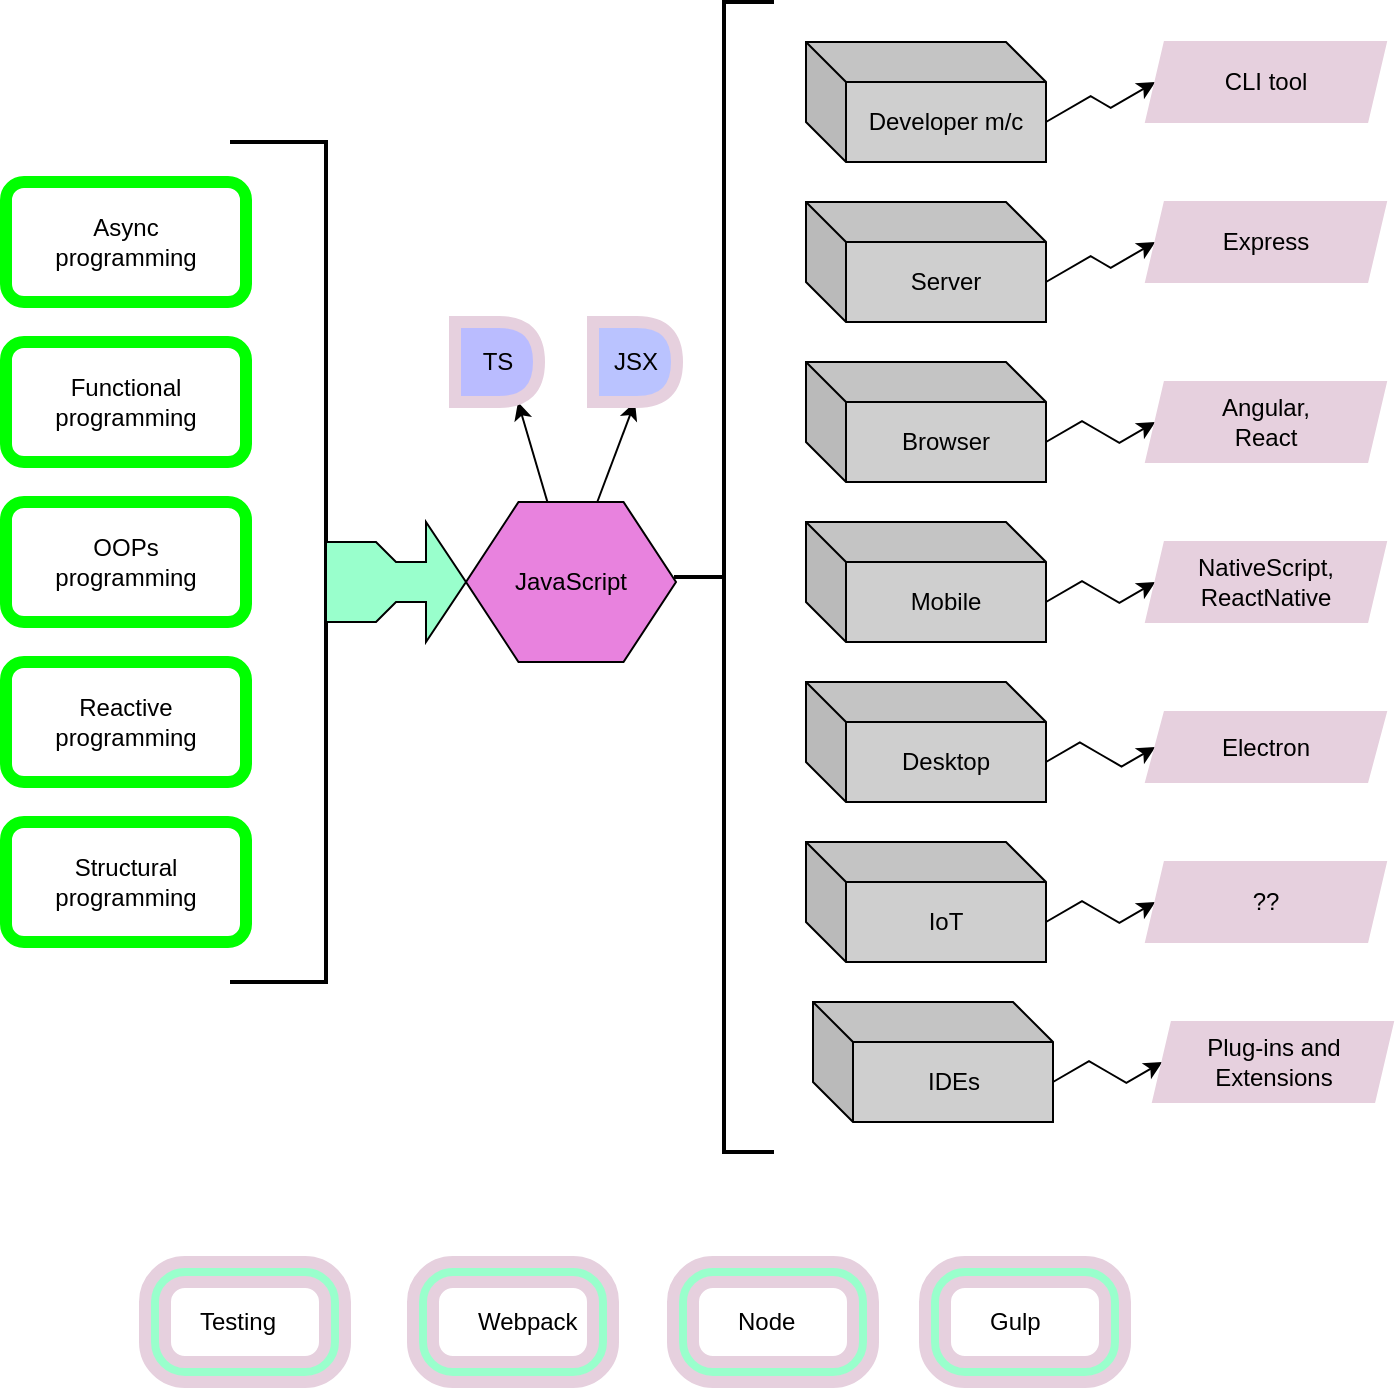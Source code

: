 <mxfile version="11.3.0" type="device" pages="3"><diagram id="DusRjmgoHdlHyNOofOtY" name="JS for all platform"><mxGraphModel dx="838" dy="480" grid="1" gridSize="10" guides="1" tooltips="1" connect="1" arrows="1" fold="1" page="1" pageScale="1" pageWidth="850" pageHeight="1100" math="0" shadow="0"><root><mxCell id="0"/><mxCell id="1" parent="0"/><mxCell id="9_siBgVHZFIM0kLy6DZ4-1" style="edgeStyle=none;rounded=0;orthogonalLoop=1;jettySize=auto;html=1;entryX=0.75;entryY=1;entryDx=0;entryDy=0;" parent="1" source="9_siBgVHZFIM0kLy6DZ4-3" target="9_siBgVHZFIM0kLy6DZ4-34" edge="1"><mxGeometry relative="1" as="geometry"/></mxCell><mxCell id="9_siBgVHZFIM0kLy6DZ4-2" style="edgeStyle=none;rounded=0;orthogonalLoop=1;jettySize=auto;html=1;exitX=0.625;exitY=0;exitDx=0;exitDy=0;entryX=0.5;entryY=1;entryDx=0;entryDy=0;" parent="1" source="9_siBgVHZFIM0kLy6DZ4-3" target="9_siBgVHZFIM0kLy6DZ4-35" edge="1"><mxGeometry relative="1" as="geometry"/></mxCell><mxCell id="9_siBgVHZFIM0kLy6DZ4-3" value="JavaScript" style="shape=hexagon;perimeter=hexagonPerimeter2;whiteSpace=wrap;html=1;fillColor=#E882DE;" parent="1" vertex="1"><mxGeometry x="270" y="340" width="105" height="80" as="geometry"/></mxCell><mxCell id="9_siBgVHZFIM0kLy6DZ4-4" value="Functional programming" style="rounded=1;whiteSpace=wrap;html=1;strokeColor=#00FF00;strokeWidth=6;" parent="1" vertex="1"><mxGeometry x="40" y="260" width="120" height="60" as="geometry"/></mxCell><mxCell id="9_siBgVHZFIM0kLy6DZ4-5" value="Structural&lt;br&gt;programming" style="rounded=1;whiteSpace=wrap;html=1;strokeColor=#00FF00;strokeWidth=6;" parent="1" vertex="1"><mxGeometry x="40" y="500" width="120" height="60" as="geometry"/></mxCell><mxCell id="9_siBgVHZFIM0kLy6DZ4-6" value="Reactive&lt;br&gt;programming" style="rounded=1;whiteSpace=wrap;html=1;strokeColor=#00FF00;strokeWidth=6;" parent="1" vertex="1"><mxGeometry x="40" y="420" width="120" height="60" as="geometry"/></mxCell><mxCell id="9_siBgVHZFIM0kLy6DZ4-7" value="OOPs&lt;br&gt;programming" style="rounded=1;whiteSpace=wrap;html=1;strokeColor=#00FF00;strokeWidth=6;" parent="1" vertex="1"><mxGeometry x="40" y="340" width="120" height="60" as="geometry"/></mxCell><mxCell id="9_siBgVHZFIM0kLy6DZ4-8" style="edgeStyle=isometricEdgeStyle;rounded=0;orthogonalLoop=1;jettySize=auto;html=1;exitX=0;exitY=0;exitDx=120;exitDy=40;exitPerimeter=0;entryX=0;entryY=0.5;entryDx=0;entryDy=0;" parent="1" source="9_siBgVHZFIM0kLy6DZ4-9" target="9_siBgVHZFIM0kLy6DZ4-22" edge="1"><mxGeometry relative="1" as="geometry"/></mxCell><mxCell id="9_siBgVHZFIM0kLy6DZ4-9" value="Server" style="shape=cube;whiteSpace=wrap;html=1;boundedLbl=1;backgroundOutline=1;darkOpacity=0.05;darkOpacity2=0.1;fillColor=#CFCFCF;" parent="1" vertex="1"><mxGeometry x="440" y="190" width="120" height="60" as="geometry"/></mxCell><mxCell id="9_siBgVHZFIM0kLy6DZ4-10" style="edgeStyle=isometricEdgeStyle;rounded=0;orthogonalLoop=1;jettySize=auto;html=1;exitX=0;exitY=0;exitDx=120;exitDy=40;exitPerimeter=0;entryX=0;entryY=0.5;entryDx=0;entryDy=0;" parent="1" source="9_siBgVHZFIM0kLy6DZ4-11" target="9_siBgVHZFIM0kLy6DZ4-21" edge="1"><mxGeometry relative="1" as="geometry"/></mxCell><mxCell id="9_siBgVHZFIM0kLy6DZ4-11" value="Mobile" style="shape=cube;whiteSpace=wrap;html=1;boundedLbl=1;backgroundOutline=1;darkOpacity=0.05;darkOpacity2=0.1;fillColor=#CFCFCF;" parent="1" vertex="1"><mxGeometry x="440" y="350" width="120" height="60" as="geometry"/></mxCell><mxCell id="9_siBgVHZFIM0kLy6DZ4-12" style="edgeStyle=isometricEdgeStyle;rounded=0;orthogonalLoop=1;jettySize=auto;html=1;exitX=0;exitY=0;exitDx=120;exitDy=40;exitPerimeter=0;entryX=0;entryY=0.5;entryDx=0;entryDy=0;" parent="1" source="9_siBgVHZFIM0kLy6DZ4-13" target="9_siBgVHZFIM0kLy6DZ4-18" edge="1"><mxGeometry relative="1" as="geometry"/></mxCell><mxCell id="9_siBgVHZFIM0kLy6DZ4-13" value="Browser" style="shape=cube;whiteSpace=wrap;html=1;boundedLbl=1;backgroundOutline=1;darkOpacity=0.05;darkOpacity2=0.1;fillColor=#CFCFCF;" parent="1" vertex="1"><mxGeometry x="440" y="270" width="120" height="60" as="geometry"/></mxCell><mxCell id="9_siBgVHZFIM0kLy6DZ4-14" style="edgeStyle=isometricEdgeStyle;rounded=0;orthogonalLoop=1;jettySize=auto;html=1;exitX=0;exitY=0;exitDx=120;exitDy=40;exitPerimeter=0;entryX=0;entryY=0.5;entryDx=0;entryDy=0;" parent="1" source="9_siBgVHZFIM0kLy6DZ4-15" target="9_siBgVHZFIM0kLy6DZ4-20" edge="1"><mxGeometry relative="1" as="geometry"/></mxCell><mxCell id="9_siBgVHZFIM0kLy6DZ4-15" value="Desktop" style="shape=cube;whiteSpace=wrap;html=1;boundedLbl=1;backgroundOutline=1;darkOpacity=0.05;darkOpacity2=0.1;fillColor=#CFCFCF;" parent="1" vertex="1"><mxGeometry x="440" y="430" width="120" height="60" as="geometry"/></mxCell><mxCell id="9_siBgVHZFIM0kLy6DZ4-16" style="edgeStyle=isometricEdgeStyle;rounded=0;orthogonalLoop=1;jettySize=auto;html=1;exitX=0;exitY=0;exitDx=120;exitDy=40;exitPerimeter=0;entryX=0;entryY=0.5;entryDx=0;entryDy=0;" parent="1" source="9_siBgVHZFIM0kLy6DZ4-17" target="9_siBgVHZFIM0kLy6DZ4-19" edge="1"><mxGeometry relative="1" as="geometry"/></mxCell><mxCell id="9_siBgVHZFIM0kLy6DZ4-17" value="IoT" style="shape=cube;whiteSpace=wrap;html=1;boundedLbl=1;backgroundOutline=1;darkOpacity=0.05;darkOpacity2=0.1;fillColor=#CFCFCF;" parent="1" vertex="1"><mxGeometry x="440" y="510" width="120" height="60" as="geometry"/></mxCell><mxCell id="9_siBgVHZFIM0kLy6DZ4-18" value="Angular,&lt;br&gt;React" style="shape=parallelogram;perimeter=parallelogramPerimeter;whiteSpace=wrap;html=1;size=0.078;strokeColor=#E6D0DE;fillColor=#E6D0DE;" parent="1" vertex="1"><mxGeometry x="610" y="280" width="120" height="40" as="geometry"/></mxCell><mxCell id="9_siBgVHZFIM0kLy6DZ4-19" value="??" style="shape=parallelogram;perimeter=parallelogramPerimeter;whiteSpace=wrap;html=1;size=0.078;strokeColor=#E6D0DE;fillColor=#E6D0DE;" parent="1" vertex="1"><mxGeometry x="610" y="520" width="120" height="40" as="geometry"/></mxCell><mxCell id="9_siBgVHZFIM0kLy6DZ4-20" value="Electron" style="shape=parallelogram;perimeter=parallelogramPerimeter;whiteSpace=wrap;html=1;size=0.078;strokeColor=#E6D0DE;fillColor=#E6D0DE;" parent="1" vertex="1"><mxGeometry x="610" y="445" width="120" height="35" as="geometry"/></mxCell><mxCell id="9_siBgVHZFIM0kLy6DZ4-21" value="NativeScript,&lt;br&gt;ReactNative" style="shape=parallelogram;perimeter=parallelogramPerimeter;whiteSpace=wrap;html=1;size=0.078;strokeColor=#E6D0DE;fillColor=#E6D0DE;" parent="1" vertex="1"><mxGeometry x="610" y="360" width="120" height="40" as="geometry"/></mxCell><mxCell id="9_siBgVHZFIM0kLy6DZ4-22" value="Express" style="shape=parallelogram;perimeter=parallelogramPerimeter;whiteSpace=wrap;html=1;size=0.078;strokeColor=#E6D0DE;fillColor=#E6D0DE;" parent="1" vertex="1"><mxGeometry x="610" y="190" width="120" height="40" as="geometry"/></mxCell><mxCell id="9_siBgVHZFIM0kLy6DZ4-23" value="" style="strokeWidth=2;html=1;shape=mxgraph.flowchart.annotation_2;align=left;labelPosition=right;pointerEvents=1;" parent="1" vertex="1"><mxGeometry x="374" y="90" width="50" height="575" as="geometry"/></mxCell><mxCell id="9_siBgVHZFIM0kLy6DZ4-24" value="" style="strokeWidth=2;html=1;shape=mxgraph.flowchart.annotation_1;align=left;pointerEvents=1;rotation=180;" parent="1" vertex="1"><mxGeometry x="152" y="160" width="48" height="420" as="geometry"/></mxCell><mxCell id="9_siBgVHZFIM0kLy6DZ4-25" value="" style="html=1;shadow=0;dashed=0;align=center;verticalAlign=middle;shape=mxgraph.arrows2.tailedArrow;dy1=10;dx1=20;notch=0;arrowHead=20;dx2=25;dy2=30;fillColor=#99FFCC;" parent="1" vertex="1"><mxGeometry x="200" y="370" width="70" height="20" as="geometry"/></mxCell><mxCell id="9_siBgVHZFIM0kLy6DZ4-26" value="" style="verticalLabelPosition=bottom;verticalAlign=top;html=1;shape=mxgraph.basic.rounded_frame;dx=10;strokeColor=#E6D0DE;strokeWidth=6;fillColor=#99FFCC;" parent="1" vertex="1"><mxGeometry x="373.5" y="720" width="100" height="60" as="geometry"/></mxCell><mxCell id="9_siBgVHZFIM0kLy6DZ4-27" value="Node" style="text;html=1;resizable=0;points=[];autosize=1;align=left;verticalAlign=top;spacingTop=-4;" parent="1" vertex="1"><mxGeometry x="403.5" y="740" width="40" height="20" as="geometry"/></mxCell><mxCell id="9_siBgVHZFIM0kLy6DZ4-28" value="" style="verticalLabelPosition=bottom;verticalAlign=top;html=1;shape=mxgraph.basic.rounded_frame;dx=10;strokeColor=#E6D0DE;strokeWidth=6;fillColor=#99FFCC;" parent="1" vertex="1"><mxGeometry x="109.5" y="720" width="100" height="60" as="geometry"/></mxCell><mxCell id="9_siBgVHZFIM0kLy6DZ4-29" value="Webpack" style="text;html=1;resizable=0;points=[];autosize=1;align=left;verticalAlign=top;spacingTop=-4;" parent="1" vertex="1"><mxGeometry x="273.5" y="740" width="70" height="20" as="geometry"/></mxCell><mxCell id="9_siBgVHZFIM0kLy6DZ4-30" value="" style="verticalLabelPosition=bottom;verticalAlign=top;html=1;shape=mxgraph.basic.rounded_frame;dx=10;strokeColor=#E6D0DE;strokeWidth=6;fillColor=#99FFCC;" parent="1" vertex="1"><mxGeometry x="243.5" y="720" width="100" height="60" as="geometry"/></mxCell><mxCell id="9_siBgVHZFIM0kLy6DZ4-31" value="Testing" style="text;html=1;resizable=0;points=[];autosize=1;align=left;verticalAlign=top;spacingTop=-4;" parent="1" vertex="1"><mxGeometry x="134.5" y="740" width="50" height="20" as="geometry"/></mxCell><mxCell id="9_siBgVHZFIM0kLy6DZ4-32" value="" style="verticalLabelPosition=bottom;verticalAlign=top;html=1;shape=mxgraph.basic.rounded_frame;dx=10;strokeColor=#E6D0DE;strokeWidth=6;fillColor=#99FFCC;" parent="1" vertex="1"><mxGeometry x="499.5" y="720" width="100" height="60" as="geometry"/></mxCell><mxCell id="9_siBgVHZFIM0kLy6DZ4-33" value="Gulp" style="text;html=1;resizable=0;points=[];autosize=1;align=left;verticalAlign=top;spacingTop=-4;" parent="1" vertex="1"><mxGeometry x="529.5" y="740" width="40" height="20" as="geometry"/></mxCell><mxCell id="9_siBgVHZFIM0kLy6DZ4-34" value="TS" style="shape=delay;whiteSpace=wrap;html=1;strokeColor=#E6D0DE;strokeWidth=6;fillColor=#BABCFF;" parent="1" vertex="1"><mxGeometry x="264.5" y="250" width="42" height="40" as="geometry"/></mxCell><mxCell id="9_siBgVHZFIM0kLy6DZ4-35" value="JSX" style="shape=delay;whiteSpace=wrap;html=1;strokeColor=#E6D0DE;strokeWidth=6;fillColor=#BAC3FF;" parent="1" vertex="1"><mxGeometry x="333.5" y="250" width="42" height="40" as="geometry"/></mxCell><mxCell id="9_siBgVHZFIM0kLy6DZ4-36" value="Async&lt;br&gt;programming" style="rounded=1;whiteSpace=wrap;html=1;strokeColor=#00FF00;strokeWidth=6;" parent="1" vertex="1"><mxGeometry x="40" y="180" width="120" height="60" as="geometry"/></mxCell><mxCell id="BOm7M_aU50nYn2-2ifcy-2" style="edgeStyle=isometricEdgeStyle;rounded=0;orthogonalLoop=1;jettySize=auto;html=1;exitX=0;exitY=0;exitDx=120;exitDy=40;exitPerimeter=0;entryX=0;entryY=0.5;entryDx=0;entryDy=0;" parent="1" source="BOm7M_aU50nYn2-2ifcy-3" target="BOm7M_aU50nYn2-2ifcy-4" edge="1"><mxGeometry relative="1" as="geometry"/></mxCell><mxCell id="BOm7M_aU50nYn2-2ifcy-3" value="IDEs" style="shape=cube;whiteSpace=wrap;html=1;boundedLbl=1;backgroundOutline=1;darkOpacity=0.05;darkOpacity2=0.1;fillColor=#CFCFCF;" parent="1" vertex="1"><mxGeometry x="443.5" y="590" width="120" height="60" as="geometry"/></mxCell><mxCell id="BOm7M_aU50nYn2-2ifcy-4" value="Plug-ins and Extensions" style="shape=parallelogram;perimeter=parallelogramPerimeter;whiteSpace=wrap;html=1;size=0.078;strokeColor=#E6D0DE;fillColor=#E6D0DE;" parent="1" vertex="1"><mxGeometry x="613.5" y="600" width="120" height="40" as="geometry"/></mxCell><mxCell id="BOm7M_aU50nYn2-2ifcy-7" style="edgeStyle=isometricEdgeStyle;rounded=0;orthogonalLoop=1;jettySize=auto;html=1;exitX=0;exitY=0;exitDx=120;exitDy=40;exitPerimeter=0;entryX=0;entryY=0.5;entryDx=0;entryDy=0;" parent="1" source="BOm7M_aU50nYn2-2ifcy-8" target="BOm7M_aU50nYn2-2ifcy-9" edge="1"><mxGeometry relative="1" as="geometry"/></mxCell><mxCell id="BOm7M_aU50nYn2-2ifcy-8" value="Developer m/c" style="shape=cube;whiteSpace=wrap;html=1;boundedLbl=1;backgroundOutline=1;darkOpacity=0.05;darkOpacity2=0.1;fillColor=#CFCFCF;" parent="1" vertex="1"><mxGeometry x="440" y="110" width="120" height="60" as="geometry"/></mxCell><mxCell id="BOm7M_aU50nYn2-2ifcy-9" value="CLI tool" style="shape=parallelogram;perimeter=parallelogramPerimeter;whiteSpace=wrap;html=1;size=0.078;strokeColor=#E6D0DE;fillColor=#E6D0DE;" parent="1" vertex="1"><mxGeometry x="610" y="110" width="120" height="40" as="geometry"/></mxCell></root></mxGraphModel></diagram><diagram id="67aePVSCT5Ge0x_mhX8n" name="JS Module loader"><mxGraphModel dx="838" dy="480" grid="1" gridSize="10" guides="1" tooltips="1" connect="1" arrows="1" fold="1" page="1" pageScale="1" pageWidth="850" pageHeight="1100" math="0" shadow="0"><root><mxCell id="GvAlO5dBdlVxstT28jeT-0"/><mxCell id="GvAlO5dBdlVxstT28jeT-1" parent="GvAlO5dBdlVxstT28jeT-0"/><mxCell id="GvAlO5dBdlVxstT28jeT-2" value="SystemJS" style="rounded=0;whiteSpace=wrap;html=1;strokeWidth=3;strokeColor=#663DEB;" vertex="1" parent="GvAlO5dBdlVxstT28jeT-1"><mxGeometry x="340" y="170" width="120" height="60" as="geometry"/></mxCell><mxCell id="GvAlO5dBdlVxstT28jeT-3" value="ES Module Loader" style="rounded=0;whiteSpace=wrap;html=1;strokeWidth=3;strokeColor=#663DEB;" vertex="1" parent="GvAlO5dBdlVxstT28jeT-1"><mxGeometry x="500" y="170" width="120" height="60" as="geometry"/></mxCell><mxCell id="GvAlO5dBdlVxstT28jeT-4" value="RequireJS" style="rounded=0;whiteSpace=wrap;html=1;strokeWidth=3;strokeColor=#663DEB;" vertex="1" parent="GvAlO5dBdlVxstT28jeT-1"><mxGeometry x="190" y="170" width="120" height="60" as="geometry"/></mxCell><mxCell id="GvAlO5dBdlVxstT28jeT-5" style="edgeStyle=orthogonalEdgeStyle;rounded=0;orthogonalLoop=1;jettySize=auto;html=1;entryX=0.558;entryY=1.017;entryDx=0;entryDy=0;entryPerimeter=0;" edge="1" parent="GvAlO5dBdlVxstT28jeT-1" source="GvAlO5dBdlVxstT28jeT-12" target="GvAlO5dBdlVxstT28jeT-4"><mxGeometry relative="1" as="geometry"/></mxCell><mxCell id="GvAlO5dBdlVxstT28jeT-6" style="edgeStyle=orthogonalEdgeStyle;rounded=0;orthogonalLoop=1;jettySize=auto;html=1;entryX=0.5;entryY=1;entryDx=0;entryDy=0;" edge="1" parent="GvAlO5dBdlVxstT28jeT-1" source="GvAlO5dBdlVxstT28jeT-12" target="GvAlO5dBdlVxstT28jeT-3"><mxGeometry relative="1" as="geometry"/></mxCell><mxCell id="GvAlO5dBdlVxstT28jeT-7" style="edgeStyle=orthogonalEdgeStyle;rounded=0;orthogonalLoop=1;jettySize=auto;html=1;entryX=0.5;entryY=1;entryDx=0;entryDy=0;" edge="1" parent="GvAlO5dBdlVxstT28jeT-1" source="GvAlO5dBdlVxstT28jeT-12" target="GvAlO5dBdlVxstT28jeT-2"><mxGeometry relative="1" as="geometry"/></mxCell><mxCell id="GvAlO5dBdlVxstT28jeT-8" style="edgeStyle=orthogonalEdgeStyle;rounded=0;orthogonalLoop=1;jettySize=auto;html=1;" edge="1" parent="GvAlO5dBdlVxstT28jeT-1" source="GvAlO5dBdlVxstT28jeT-12" target="GvAlO5dBdlVxstT28jeT-18"><mxGeometry relative="1" as="geometry"/></mxCell><mxCell id="GvAlO5dBdlVxstT28jeT-9" style="edgeStyle=orthogonalEdgeStyle;rounded=0;orthogonalLoop=1;jettySize=auto;html=1;entryX=0.5;entryY=0;entryDx=0;entryDy=0;" edge="1" parent="GvAlO5dBdlVxstT28jeT-1" source="GvAlO5dBdlVxstT28jeT-12" target="GvAlO5dBdlVxstT28jeT-17"><mxGeometry relative="1" as="geometry"/></mxCell><mxCell id="GvAlO5dBdlVxstT28jeT-10" style="edgeStyle=orthogonalEdgeStyle;rounded=0;orthogonalLoop=1;jettySize=auto;html=1;entryX=0.5;entryY=0;entryDx=0;entryDy=0;" edge="1" parent="GvAlO5dBdlVxstT28jeT-1" target="GvAlO5dBdlVxstT28jeT-16"><mxGeometry relative="1" as="geometry"><mxPoint x="490" y="380" as="sourcePoint"/></mxGeometry></mxCell><mxCell id="GvAlO5dBdlVxstT28jeT-11" style="edgeStyle=orthogonalEdgeStyle;rounded=0;orthogonalLoop=1;jettySize=auto;html=1;entryX=0.5;entryY=0;entryDx=0;entryDy=0;" edge="1" parent="GvAlO5dBdlVxstT28jeT-1" target="GvAlO5dBdlVxstT28jeT-14"><mxGeometry relative="1" as="geometry"><mxPoint x="380" y="380" as="sourcePoint"/></mxGeometry></mxCell><mxCell id="GvAlO5dBdlVxstT28jeT-12" value="Different Module system and module Loader for JS" style="shape=process;whiteSpace=wrap;html=1;backgroundOutline=1;fillColor=#FF6EDD;" vertex="1" parent="GvAlO5dBdlVxstT28jeT-1"><mxGeometry x="340" y="290" width="120" height="60" as="geometry"/></mxCell><mxCell id="GvAlO5dBdlVxstT28jeT-13" style="edgeStyle=orthogonalEdgeStyle;rounded=0;orthogonalLoop=1;jettySize=auto;html=1;entryX=0.5;entryY=0;entryDx=0;entryDy=0;" edge="1" parent="GvAlO5dBdlVxstT28jeT-1" source="GvAlO5dBdlVxstT28jeT-14" target="GvAlO5dBdlVxstT28jeT-22"><mxGeometry relative="1" as="geometry"/></mxCell><mxCell id="GvAlO5dBdlVxstT28jeT-14" value="CommonJS Module" style="shape=document;whiteSpace=wrap;html=1;boundedLbl=1;strokeWidth=3;strokeColor=#83FC65;" vertex="1" parent="GvAlO5dBdlVxstT28jeT-1"><mxGeometry x="130" y="410" width="120" height="80" as="geometry"/></mxCell><mxCell id="GvAlO5dBdlVxstT28jeT-15" style="edgeStyle=orthogonalEdgeStyle;rounded=0;orthogonalLoop=1;jettySize=auto;html=1;entryX=0.5;entryY=0;entryDx=0;entryDy=0;" edge="1" parent="GvAlO5dBdlVxstT28jeT-1" source="GvAlO5dBdlVxstT28jeT-16" target="GvAlO5dBdlVxstT28jeT-20"><mxGeometry relative="1" as="geometry"/></mxCell><mxCell id="GvAlO5dBdlVxstT28jeT-16" value="ECMAScript Module" style="shape=document;whiteSpace=wrap;html=1;boundedLbl=1;strokeWidth=3;strokeColor=#83FC65;" vertex="1" parent="GvAlO5dBdlVxstT28jeT-1"><mxGeometry x="570" y="410" width="120" height="80" as="geometry"/></mxCell><mxCell id="GvAlO5dBdlVxstT28jeT-17" value="Universal Module Defintion" style="shape=document;whiteSpace=wrap;html=1;boundedLbl=1;strokeWidth=3;strokeColor=#83FC65;" vertex="1" parent="GvAlO5dBdlVxstT28jeT-1"><mxGeometry x="430" y="410" width="120" height="80" as="geometry"/></mxCell><mxCell id="GvAlO5dBdlVxstT28jeT-18" value="Asynchrounous Module&lt;br&gt;System" style="shape=document;whiteSpace=wrap;html=1;boundedLbl=1;strokeWidth=3;strokeColor=#83FC65;" vertex="1" parent="GvAlO5dBdlVxstT28jeT-1"><mxGeometry x="275" y="410" width="120" height="80" as="geometry"/></mxCell><mxCell id="GvAlO5dBdlVxstT28jeT-19" style="edgeStyle=orthogonalEdgeStyle;rounded=0;orthogonalLoop=1;jettySize=auto;html=1;entryX=0.5;entryY=0;entryDx=0;entryDy=0;" edge="1" parent="GvAlO5dBdlVxstT28jeT-1" source="GvAlO5dBdlVxstT28jeT-20" target="GvAlO5dBdlVxstT28jeT-24"><mxGeometry relative="1" as="geometry"/></mxCell><mxCell id="GvAlO5dBdlVxstT28jeT-20" value="import statment" style="ellipse;whiteSpace=wrap;html=1;strokeColor=#83FC65;strokeWidth=3;fillColor=#FF6EDD;" vertex="1" parent="GvAlO5dBdlVxstT28jeT-1"><mxGeometry x="570" y="530" width="120" height="80" as="geometry"/></mxCell><mxCell id="GvAlO5dBdlVxstT28jeT-21" style="edgeStyle=orthogonalEdgeStyle;rounded=0;orthogonalLoop=1;jettySize=auto;html=1;" edge="1" parent="GvAlO5dBdlVxstT28jeT-1" source="GvAlO5dBdlVxstT28jeT-22" target="GvAlO5dBdlVxstT28jeT-23"><mxGeometry relative="1" as="geometry"/></mxCell><mxCell id="GvAlO5dBdlVxstT28jeT-22" value="require()" style="ellipse;whiteSpace=wrap;html=1;strokeColor=#83FC65;strokeWidth=3;fillColor=#FF6EDD;" vertex="1" parent="GvAlO5dBdlVxstT28jeT-1"><mxGeometry x="130" y="520" width="120" height="80" as="geometry"/></mxCell><mxCell id="GvAlO5dBdlVxstT28jeT-23" value="Node.js" style="shape=dataStorage;whiteSpace=wrap;html=1;strokeColor=#83FC65;strokeWidth=3;fillColor=#69FFF5;" vertex="1" parent="GvAlO5dBdlVxstT28jeT-1"><mxGeometry x="140" y="650" width="100" height="80" as="geometry"/></mxCell><mxCell id="GvAlO5dBdlVxstT28jeT-24" value="Angular, &lt;br&gt;React" style="shape=dataStorage;whiteSpace=wrap;html=1;strokeColor=#83FC65;strokeWidth=3;fillColor=#69FFF5;" vertex="1" parent="GvAlO5dBdlVxstT28jeT-1"><mxGeometry x="580" y="660" width="100" height="80" as="geometry"/></mxCell><mxCell id="GvAlO5dBdlVxstT28jeT-25" value="these module loaders are like &quot;class loader&quot; in JVM." style="shape=note;whiteSpace=wrap;html=1;backgroundOutline=1;darkOpacity=0.05;fillColor=#fff2cc;strokeColor=#d6b656;" vertex="1" parent="GvAlO5dBdlVxstT28jeT-1"><mxGeometry x="660" y="80" width="110" height="100" as="geometry"/></mxCell></root></mxGraphModel></diagram><diagram id="QVIaWloVK9Bo3M5Wx_An" name="JS Engine and Transpiler"><mxGraphModel dx="854" dy="1596" grid="1" gridSize="10" guides="1" tooltips="1" connect="1" arrows="1" fold="1" page="1" pageScale="1" pageWidth="850" pageHeight="1100" math="0" shadow="0"><root><mxCell id="cvqZfglp9WAqR_vkD64i-0"/><mxCell id="cvqZfglp9WAqR_vkD64i-1" parent="cvqZfglp9WAqR_vkD64i-0"/><mxCell id="cvqZfglp9WAqR_vkD64i-17" style="edgeStyle=orthogonalEdgeStyle;rounded=0;orthogonalLoop=1;jettySize=auto;html=1;shape=flexArrow;" edge="1" parent="cvqZfglp9WAqR_vkD64i-1" source="cvqZfglp9WAqR_vkD64i-10" target="cvqZfglp9WAqR_vkD64i-16"><mxGeometry relative="1" as="geometry"/></mxCell><mxCell id="cvqZfglp9WAqR_vkD64i-10" value="Chakra&amp;nbsp;" style="shape=image;html=1;verticalLabelPosition=bottom;labelBackgroundColor=#ffffff;verticalAlign=top;imageAspect=1;aspect=fixed;image=img/clipart/Gear_128x128.png" vertex="1" parent="cvqZfglp9WAqR_vkD64i-1"><mxGeometry x="59" y="-1022" width="85" height="100" as="geometry"/></mxCell><mxCell id="cvqZfglp9WAqR_vkD64i-34" style="edgeStyle=orthogonalEdgeStyle;rounded=0;orthogonalLoop=1;jettySize=auto;html=1;entryX=0;entryY=0.5;entryDx=0;entryDy=0;entryPerimeter=0;dashed=1;dashPattern=1 1;" edge="1" parent="cvqZfglp9WAqR_vkD64i-1" source="cvqZfglp9WAqR_vkD64i-16" target="cvqZfglp9WAqR_vkD64i-32"><mxGeometry relative="1" as="geometry"/></mxCell><mxCell id="cvqZfglp9WAqR_vkD64i-16" value="Microsoft Edge" style="labelPosition=center;verticalLabelPosition=middle;align=center;html=1;shape=mxgraph.basic.button;dx=10;fillColor=#fff2cc;strokeColor=#d6b656;" vertex="1" parent="cvqZfglp9WAqR_vkD64i-1"><mxGeometry x="200" y="-1021" width="140" height="70" as="geometry"/></mxCell><mxCell id="cvqZfglp9WAqR_vkD64i-18" style="edgeStyle=orthogonalEdgeStyle;rounded=0;orthogonalLoop=1;jettySize=auto;html=1;shape=flexArrow;" edge="1" parent="cvqZfglp9WAqR_vkD64i-1" source="cvqZfglp9WAqR_vkD64i-19" target="cvqZfglp9WAqR_vkD64i-20"><mxGeometry relative="1" as="geometry"/></mxCell><mxCell id="cvqZfglp9WAqR_vkD64i-19" value="V8" style="shape=image;html=1;verticalLabelPosition=bottom;labelBackgroundColor=#ffffff;verticalAlign=top;imageAspect=1;aspect=fixed;image=img/clipart/Gear_128x128.png" vertex="1" parent="cvqZfglp9WAqR_vkD64i-1"><mxGeometry x="59" y="-877" width="85" height="100" as="geometry"/></mxCell><mxCell id="cvqZfglp9WAqR_vkD64i-33" style="edgeStyle=orthogonalEdgeStyle;rounded=0;orthogonalLoop=1;jettySize=auto;html=1;entryX=0;entryY=0.5;entryDx=0;entryDy=0;entryPerimeter=0;dashed=1;dashPattern=1 1;" edge="1" parent="cvqZfglp9WAqR_vkD64i-1" source="cvqZfglp9WAqR_vkD64i-20" target="cvqZfglp9WAqR_vkD64i-30"><mxGeometry relative="1" as="geometry"/></mxCell><mxCell id="cvqZfglp9WAqR_vkD64i-20" value="Chrome" style="labelPosition=center;verticalLabelPosition=middle;align=center;html=1;shape=mxgraph.basic.button;dx=10;fillColor=#ffe6cc;strokeColor=#d79b00;" vertex="1" parent="cvqZfglp9WAqR_vkD64i-1"><mxGeometry x="200" y="-876" width="140" height="70" as="geometry"/></mxCell><mxCell id="cvqZfglp9WAqR_vkD64i-21" style="edgeStyle=orthogonalEdgeStyle;rounded=0;orthogonalLoop=1;jettySize=auto;html=1;shape=flexArrow;" edge="1" parent="cvqZfglp9WAqR_vkD64i-1" source="cvqZfglp9WAqR_vkD64i-22" target="cvqZfglp9WAqR_vkD64i-23"><mxGeometry relative="1" as="geometry"/></mxCell><mxCell id="cvqZfglp9WAqR_vkD64i-22" value="Nitro" style="shape=image;html=1;verticalLabelPosition=bottom;labelBackgroundColor=#ffffff;verticalAlign=top;imageAspect=1;aspect=fixed;image=img/clipart/Gear_128x128.png" vertex="1" parent="cvqZfglp9WAqR_vkD64i-1"><mxGeometry x="59" y="-732" width="85" height="100" as="geometry"/></mxCell><mxCell id="cvqZfglp9WAqR_vkD64i-23" value="Apple Safari" style="labelPosition=center;verticalLabelPosition=middle;align=center;html=1;shape=mxgraph.basic.button;dx=10;fillColor=#d5e8d4;strokeColor=#82b366;" vertex="1" parent="cvqZfglp9WAqR_vkD64i-1"><mxGeometry x="200" y="-731" width="140" height="70" as="geometry"/></mxCell><mxCell id="cvqZfglp9WAqR_vkD64i-24" style="edgeStyle=orthogonalEdgeStyle;rounded=0;orthogonalLoop=1;jettySize=auto;html=1;shape=flexArrow;" edge="1" parent="cvqZfglp9WAqR_vkD64i-1" source="cvqZfglp9WAqR_vkD64i-25" target="cvqZfglp9WAqR_vkD64i-26"><mxGeometry relative="1" as="geometry"/></mxCell><mxCell id="cvqZfglp9WAqR_vkD64i-25" value="SpiderMonkey" style="shape=image;html=1;verticalLabelPosition=bottom;labelBackgroundColor=#ffffff;verticalAlign=top;imageAspect=1;aspect=fixed;image=img/clipart/Gear_128x128.png" vertex="1" parent="cvqZfglp9WAqR_vkD64i-1"><mxGeometry x="59" y="-582" width="85" height="100" as="geometry"/></mxCell><mxCell id="cvqZfglp9WAqR_vkD64i-26" value="Mozilla Firebox" style="labelPosition=center;verticalLabelPosition=middle;align=center;html=1;shape=mxgraph.basic.button;dx=10;fillColor=#dae8fc;strokeColor=#6c8ebf;" vertex="1" parent="cvqZfglp9WAqR_vkD64i-1"><mxGeometry x="200" y="-581" width="140" height="70" as="geometry"/></mxCell><mxCell id="cvqZfglp9WAqR_vkD64i-30" value="it also support Dart langage" style="strokeWidth=2;html=1;shape=mxgraph.flowchart.display;whiteSpace=wrap;fillColor=#f0a30a;strokeColor=#BD7000;fontColor=#ffffff;" vertex="1" parent="cvqZfglp9WAqR_vkD64i-1"><mxGeometry x="390" y="-871" width="100" height="60" as="geometry"/></mxCell><mxCell id="cvqZfglp9WAqR_vkD64i-32" value="it also support VBScript" style="strokeWidth=2;html=1;shape=mxgraph.flowchart.display;whiteSpace=wrap;fillColor=#e3c800;strokeColor=#B09500;fontColor=#ffffff;" vertex="1" parent="cvqZfglp9WAqR_vkD64i-1"><mxGeometry x="390" y="-1016" width="100" height="60" as="geometry"/></mxCell><mxCell id="cvqZfglp9WAqR_vkD64i-37" style="edgeStyle=orthogonalEdgeStyle;rounded=0;orthogonalLoop=1;jettySize=auto;html=1;entryX=0.5;entryY=0;entryDx=0;entryDy=0;entryPerimeter=0;dashed=1;dashPattern=1 1;" edge="1" parent="cvqZfglp9WAqR_vkD64i-1" source="cvqZfglp9WAqR_vkD64i-35" target="cvqZfglp9WAqR_vkD64i-36"><mxGeometry relative="1" as="geometry"/></mxCell><mxCell id="cvqZfglp9WAqR_vkD64i-35" value="Transpile&lt;br&gt;JS to JS" style="strokeWidth=2;html=1;shape=mxgraph.flowchart.delay;whiteSpace=wrap;fillColor=#FFFF00;" vertex="1" parent="cvqZfglp9WAqR_vkD64i-1"><mxGeometry x="590" y="-1036" width="100" height="60" as="geometry"/></mxCell><mxCell id="cvqZfglp9WAqR_vkD64i-36" value="Babel" style="strokeWidth=2;html=1;shape=mxgraph.flowchart.stored_data;whiteSpace=wrap;fillColor=#a0522d;strokeColor=#6D1F00;fontColor=#ffffff;" vertex="1" parent="cvqZfglp9WAqR_vkD64i-1"><mxGeometry x="650" y="-936" width="100" height="60" as="geometry"/></mxCell><mxCell id="cvqZfglp9WAqR_vkD64i-40" style="edgeStyle=orthogonalEdgeStyle;rounded=0;orthogonalLoop=1;jettySize=auto;html=1;entryX=0;entryY=0.5;entryDx=0;entryDy=0;entryPerimeter=0;dashed=1;dashPattern=1 1;" edge="1" parent="cvqZfglp9WAqR_vkD64i-1" source="cvqZfglp9WAqR_vkD64i-38" target="cvqZfglp9WAqR_vkD64i-39"><mxGeometry relative="1" as="geometry"/></mxCell><mxCell id="cvqZfglp9WAqR_vkD64i-42" style="edgeStyle=orthogonalEdgeStyle;rounded=0;orthogonalLoop=1;jettySize=auto;html=1;entryX=0;entryY=0.5;entryDx=0;entryDy=0;entryPerimeter=0;dashed=1;dashPattern=1 1;" edge="1" parent="cvqZfglp9WAqR_vkD64i-1" source="cvqZfglp9WAqR_vkD64i-38" target="cvqZfglp9WAqR_vkD64i-41"><mxGeometry relative="1" as="geometry"/></mxCell><mxCell id="cvqZfglp9WAqR_vkD64i-44" style="edgeStyle=orthogonalEdgeStyle;rounded=0;orthogonalLoop=1;jettySize=auto;html=1;entryX=0;entryY=0.5;entryDx=0;entryDy=0;entryPerimeter=0;dashed=1;dashPattern=1 1;" edge="1" parent="cvqZfglp9WAqR_vkD64i-1" source="cvqZfglp9WAqR_vkD64i-38" target="cvqZfglp9WAqR_vkD64i-43"><mxGeometry relative="1" as="geometry"/></mxCell><mxCell id="cvqZfglp9WAqR_vkD64i-38" value="JS Engine in other platform" style="strokeWidth=2;html=1;shape=mxgraph.flowchart.delay;whiteSpace=wrap;fillColor=#FFFF00;" vertex="1" parent="cvqZfglp9WAqR_vkD64i-1"><mxGeometry x="450" y="-691" width="100" height="60" as="geometry"/></mxCell><mxCell id="cvqZfglp9WAqR_vkD64i-39" value="Rhino and Nashorn in&amp;nbsp;&lt;br&gt;JVM" style="strokeWidth=2;html=1;shape=mxgraph.flowchart.decision;whiteSpace=wrap;fillColor=#d5e8d4;strokeColor=#82b366;" vertex="1" parent="cvqZfglp9WAqR_vkD64i-1"><mxGeometry x="630" y="-830" width="100" height="100" as="geometry"/></mxCell><mxCell id="cvqZfglp9WAqR_vkD64i-41" value="QtScript &lt;br&gt;in &lt;br&gt;C/C++" style="strokeWidth=2;html=1;shape=mxgraph.flowchart.decision;whiteSpace=wrap;fillColor=#d5e8d4;strokeColor=#82b366;" vertex="1" parent="cvqZfglp9WAqR_vkD64i-1"><mxGeometry x="630" y="-711" width="100" height="100" as="geometry"/></mxCell><mxCell id="cvqZfglp9WAqR_vkD64i-43" value="JSEngine&lt;br&gt;in&amp;nbsp;&lt;br&gt;adobe" style="strokeWidth=2;html=1;shape=mxgraph.flowchart.decision;whiteSpace=wrap;fillColor=#d5e8d4;strokeColor=#82b366;" vertex="1" parent="cvqZfglp9WAqR_vkD64i-1"><mxGeometry x="630" y="-592" width="100" height="100" as="geometry"/></mxCell><mxCell id="cvqZfglp9WAqR_vkD64i-50" style="edgeStyle=orthogonalEdgeStyle;rounded=0;orthogonalLoop=1;jettySize=auto;html=1;entryX=0;entryY=0.5;entryDx=0;entryDy=0;entryPerimeter=0;dashed=1;dashPattern=1 1;" edge="1" parent="cvqZfglp9WAqR_vkD64i-1" source="cvqZfglp9WAqR_vkD64i-45" target="cvqZfglp9WAqR_vkD64i-46"><mxGeometry relative="1" as="geometry"/></mxCell><mxCell id="cvqZfglp9WAqR_vkD64i-51" style="edgeStyle=orthogonalEdgeStyle;rounded=0;orthogonalLoop=1;jettySize=auto;html=1;dashed=1;dashPattern=1 1;" edge="1" parent="cvqZfglp9WAqR_vkD64i-1" source="cvqZfglp9WAqR_vkD64i-45" target="cvqZfglp9WAqR_vkD64i-48"><mxGeometry relative="1" as="geometry"/></mxCell><mxCell id="cvqZfglp9WAqR_vkD64i-52" style="edgeStyle=orthogonalEdgeStyle;rounded=0;orthogonalLoop=1;jettySize=auto;html=1;entryX=0;entryY=0.5;entryDx=0;entryDy=0;entryPerimeter=0;dashed=1;dashPattern=1 1;" edge="1" parent="cvqZfglp9WAqR_vkD64i-1" source="cvqZfglp9WAqR_vkD64i-45" target="cvqZfglp9WAqR_vkD64i-47"><mxGeometry relative="1" as="geometry"/></mxCell><mxCell id="cvqZfglp9WAqR_vkD64i-53" style="edgeStyle=orthogonalEdgeStyle;rounded=0;orthogonalLoop=1;jettySize=auto;html=1;entryX=-0.01;entryY=0.667;entryDx=0;entryDy=0;entryPerimeter=0;dashed=1;dashPattern=1 1;" edge="1" parent="cvqZfglp9WAqR_vkD64i-1" source="cvqZfglp9WAqR_vkD64i-45" target="cvqZfglp9WAqR_vkD64i-49"><mxGeometry relative="1" as="geometry"/></mxCell><mxCell id="cvqZfglp9WAqR_vkD64i-45" value="JS generated by other Platform" style="strokeWidth=2;html=1;shape=mxgraph.flowchart.delay;whiteSpace=wrap;fillColor=#FFFF00;" vertex="1" parent="cvqZfglp9WAqR_vkD64i-1"><mxGeometry x="39" y="-316" width="100" height="60" as="geometry"/></mxCell><mxCell id="cvqZfglp9WAqR_vkD64i-46" value="GWT for Java" style="strokeWidth=2;html=1;shape=mxgraph.flowchart.loop_limit;whiteSpace=wrap;fillColor=#b1ddf0;strokeColor=#10739e;" vertex="1" parent="cvqZfglp9WAqR_vkD64i-1"><mxGeometry x="220" y="-450" width="100" height="60" as="geometry"/></mxCell><mxCell id="cvqZfglp9WAqR_vkD64i-47" value="PyJS for Python" style="strokeWidth=2;html=1;shape=mxgraph.flowchart.loop_limit;whiteSpace=wrap;fillColor=#b1ddf0;strokeColor=#10739e;" vertex="1" parent="cvqZfglp9WAqR_vkD64i-1"><mxGeometry x="220" y="-290" width="100" height="60" as="geometry"/></mxCell><mxCell id="cvqZfglp9WAqR_vkD64i-48" value="RubyJS for Ruby" style="strokeWidth=2;html=1;shape=mxgraph.flowchart.loop_limit;whiteSpace=wrap;fillColor=#b1ddf0;strokeColor=#10739e;" vertex="1" parent="cvqZfglp9WAqR_vkD64i-1"><mxGeometry x="220" y="-370" width="100" height="60" as="geometry"/></mxCell><mxCell id="cvqZfglp9WAqR_vkD64i-49" value="ClosjureScript for Clojure" style="strokeWidth=2;html=1;shape=mxgraph.flowchart.loop_limit;whiteSpace=wrap;fillColor=#b1ddf0;strokeColor=#10739e;" vertex="1" parent="cvqZfglp9WAqR_vkD64i-1"><mxGeometry x="220" y="-210" width="100" height="60" as="geometry"/></mxCell><mxCell id="cvqZfglp9WAqR_vkD64i-60" style="edgeStyle=orthogonalEdgeStyle;rounded=0;orthogonalLoop=1;jettySize=auto;html=1;entryX=0;entryY=0.5;entryDx=0;entryDy=0;entryPerimeter=0;dashed=1;dashPattern=1 1;" edge="1" parent="cvqZfglp9WAqR_vkD64i-1" source="cvqZfglp9WAqR_vkD64i-54" target="cvqZfglp9WAqR_vkD64i-57"><mxGeometry relative="1" as="geometry"/></mxCell><mxCell id="cvqZfglp9WAqR_vkD64i-61" style="edgeStyle=orthogonalEdgeStyle;rounded=0;orthogonalLoop=1;jettySize=auto;html=1;dashed=1;dashPattern=1 1;" edge="1" parent="cvqZfglp9WAqR_vkD64i-1" source="cvqZfglp9WAqR_vkD64i-54" target="cvqZfglp9WAqR_vkD64i-59"><mxGeometry relative="1" as="geometry"/></mxCell><mxCell id="cvqZfglp9WAqR_vkD64i-62" style="edgeStyle=orthogonalEdgeStyle;rounded=0;orthogonalLoop=1;jettySize=auto;html=1;entryX=0;entryY=0.5;entryDx=0;entryDy=0;entryPerimeter=0;dashed=1;dashPattern=1 1;" edge="1" parent="cvqZfglp9WAqR_vkD64i-1" source="cvqZfglp9WAqR_vkD64i-54" target="cvqZfglp9WAqR_vkD64i-58"><mxGeometry relative="1" as="geometry"/></mxCell><mxCell id="cvqZfglp9WAqR_vkD64i-54" value="JS translated by other Language" style="strokeWidth=2;html=1;shape=mxgraph.flowchart.delay;whiteSpace=wrap;fillColor=#FFFF00;" vertex="1" parent="cvqZfglp9WAqR_vkD64i-1"><mxGeometry x="410" y="-330" width="100" height="60" as="geometry"/></mxCell><mxCell id="cvqZfglp9WAqR_vkD64i-57" value="CoffeScript" style="strokeWidth=2;html=1;shape=mxgraph.flowchart.start_1;whiteSpace=wrap;fillColor=#e6d0de;gradientColor=#d5739d;strokeColor=#996185;" vertex="1" parent="cvqZfglp9WAqR_vkD64i-1"><mxGeometry x="590" y="-412" width="100" height="60" as="geometry"/></mxCell><mxCell id="cvqZfglp9WAqR_vkD64i-58" value="TypeScript" style="strokeWidth=2;html=1;shape=mxgraph.flowchart.start_1;whiteSpace=wrap;fillColor=#e6d0de;gradientColor=#d5739d;strokeColor=#996185;" vertex="1" parent="cvqZfglp9WAqR_vkD64i-1"><mxGeometry x="590" y="-250" width="100" height="60" as="geometry"/></mxCell><mxCell id="cvqZfglp9WAqR_vkD64i-59" value="LiveScript" style="strokeWidth=2;html=1;shape=mxgraph.flowchart.start_1;whiteSpace=wrap;fillColor=#e6d0de;gradientColor=#d5739d;strokeColor=#996185;" vertex="1" parent="cvqZfglp9WAqR_vkD64i-1"><mxGeometry x="590" y="-330" width="100" height="60" as="geometry"/></mxCell></root></mxGraphModel></diagram></mxfile>